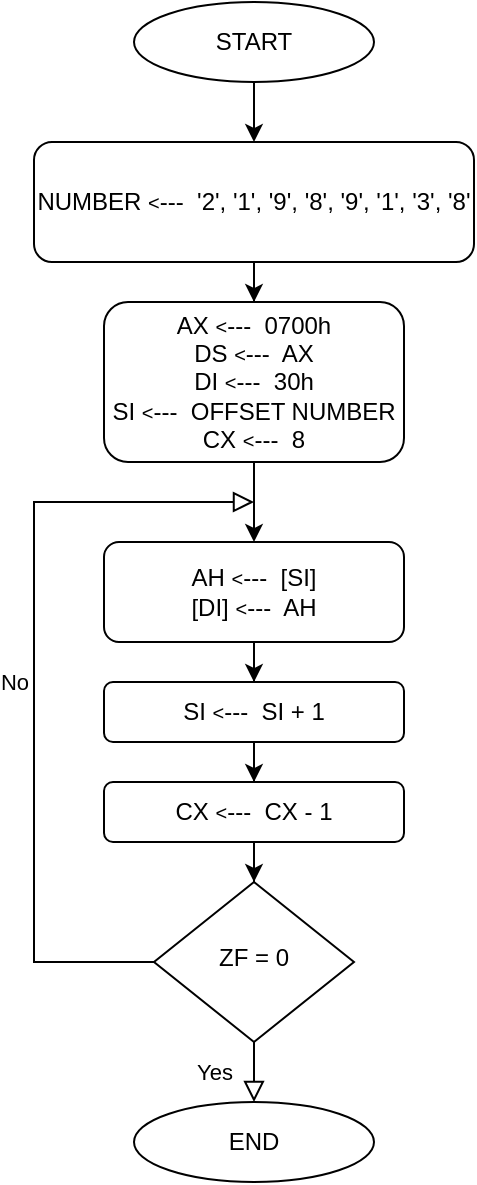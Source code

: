 <mxfile version="17.1.3" type="github">
  <diagram id="C5RBs43oDa-KdzZeNtuy" name="Page-1">
    <mxGraphModel dx="868" dy="450" grid="1" gridSize="10" guides="1" tooltips="1" connect="1" arrows="1" fold="1" page="1" pageScale="1" pageWidth="827" pageHeight="1169" math="0" shadow="0">
      <root>
        <mxCell id="WIyWlLk6GJQsqaUBKTNV-0" />
        <mxCell id="WIyWlLk6GJQsqaUBKTNV-1" parent="WIyWlLk6GJQsqaUBKTNV-0" />
        <mxCell id="aiwJGREIc-efr3pQPpea-17" value="" style="edgeStyle=orthogonalEdgeStyle;rounded=0;orthogonalLoop=1;jettySize=auto;html=1;fontSize=12;" edge="1" parent="WIyWlLk6GJQsqaUBKTNV-1" source="aiwJGREIc-efr3pQPpea-18" target="aiwJGREIc-efr3pQPpea-28">
          <mxGeometry relative="1" as="geometry" />
        </mxCell>
        <mxCell id="aiwJGREIc-efr3pQPpea-18" value="AX &lt;font size=&quot;1&quot;&gt;&amp;lt;&lt;/font&gt;---&amp;nbsp; 0700h&lt;br&gt;DS&amp;nbsp;&lt;font style=&quot;font-size: 10px&quot;&gt;&amp;lt;&lt;/font&gt;&lt;font style=&quot;font-size: 12px&quot;&gt;---&lt;/font&gt;&amp;nbsp; AX&lt;br&gt;DI&amp;nbsp;&lt;font size=&quot;1&quot;&gt;&amp;lt;&lt;/font&gt;---&amp;nbsp; 30h&lt;br&gt;SI&amp;nbsp;&lt;font size=&quot;1&quot;&gt;&amp;lt;&lt;/font&gt;---&amp;nbsp; OFFSET NUMBER&lt;br&gt;CX&amp;nbsp;&lt;font size=&quot;1&quot;&gt;&amp;lt;&lt;/font&gt;---&amp;nbsp; 8" style="rounded=1;whiteSpace=wrap;html=1;fontSize=12;glass=0;strokeWidth=1;shadow=0;" vertex="1" parent="WIyWlLk6GJQsqaUBKTNV-1">
          <mxGeometry x="175" y="270" width="150" height="80" as="geometry" />
        </mxCell>
        <mxCell id="aiwJGREIc-efr3pQPpea-19" value="Yes" style="rounded=0;html=1;jettySize=auto;orthogonalLoop=1;fontSize=11;endArrow=block;endFill=0;endSize=8;strokeWidth=1;shadow=0;labelBackgroundColor=none;edgeStyle=orthogonalEdgeStyle;entryX=0.5;entryY=0;entryDx=0;entryDy=0;" edge="1" parent="WIyWlLk6GJQsqaUBKTNV-1" source="aiwJGREIc-efr3pQPpea-21" target="aiwJGREIc-efr3pQPpea-33">
          <mxGeometry y="20" relative="1" as="geometry">
            <mxPoint as="offset" />
            <mxPoint x="250" y="700" as="targetPoint" />
            <Array as="points" />
          </mxGeometry>
        </mxCell>
        <mxCell id="aiwJGREIc-efr3pQPpea-20" value="No" style="edgeStyle=orthogonalEdgeStyle;rounded=0;html=1;jettySize=auto;orthogonalLoop=1;fontSize=11;endArrow=block;endFill=0;endSize=8;strokeWidth=1;shadow=0;labelBackgroundColor=none;" edge="1" parent="WIyWlLk6GJQsqaUBKTNV-1" source="aiwJGREIc-efr3pQPpea-21">
          <mxGeometry y="10" relative="1" as="geometry">
            <mxPoint as="offset" />
            <mxPoint x="250" y="370" as="targetPoint" />
            <Array as="points">
              <mxPoint x="140" y="600" />
              <mxPoint x="140" y="370" />
            </Array>
          </mxGeometry>
        </mxCell>
        <mxCell id="aiwJGREIc-efr3pQPpea-21" value="ZF = 0" style="rhombus;whiteSpace=wrap;html=1;shadow=0;fontFamily=Helvetica;fontSize=12;align=center;strokeWidth=1;spacing=6;spacingTop=-4;" vertex="1" parent="WIyWlLk6GJQsqaUBKTNV-1">
          <mxGeometry x="200" y="560" width="100" height="80" as="geometry" />
        </mxCell>
        <mxCell id="aiwJGREIc-efr3pQPpea-22" style="edgeStyle=orthogonalEdgeStyle;rounded=0;orthogonalLoop=1;jettySize=auto;html=1;entryX=0.5;entryY=0;entryDx=0;entryDy=0;" edge="1" parent="WIyWlLk6GJQsqaUBKTNV-1" source="aiwJGREIc-efr3pQPpea-23" target="aiwJGREIc-efr3pQPpea-26">
          <mxGeometry relative="1" as="geometry" />
        </mxCell>
        <mxCell id="aiwJGREIc-efr3pQPpea-23" value="START" style="ellipse;whiteSpace=wrap;html=1;" vertex="1" parent="WIyWlLk6GJQsqaUBKTNV-1">
          <mxGeometry x="190" y="120" width="120" height="40" as="geometry" />
        </mxCell>
        <mxCell id="aiwJGREIc-efr3pQPpea-24" style="edgeStyle=orthogonalEdgeStyle;rounded=0;orthogonalLoop=1;jettySize=auto;html=1;exitX=0.5;exitY=1;exitDx=0;exitDy=0;fontSize=9;" edge="1" parent="WIyWlLk6GJQsqaUBKTNV-1" source="aiwJGREIc-efr3pQPpea-18" target="aiwJGREIc-efr3pQPpea-18">
          <mxGeometry relative="1" as="geometry" />
        </mxCell>
        <mxCell id="aiwJGREIc-efr3pQPpea-25" style="edgeStyle=orthogonalEdgeStyle;rounded=0;orthogonalLoop=1;jettySize=auto;html=1;entryX=0.5;entryY=0;entryDx=0;entryDy=0;fontSize=9;" edge="1" parent="WIyWlLk6GJQsqaUBKTNV-1" source="aiwJGREIc-efr3pQPpea-26" target="aiwJGREIc-efr3pQPpea-18">
          <mxGeometry relative="1" as="geometry" />
        </mxCell>
        <mxCell id="aiwJGREIc-efr3pQPpea-26" value="NUMBER&amp;nbsp;&lt;font size=&quot;1&quot;&gt;&amp;lt;&lt;/font&gt;---&amp;nbsp; &#39;2&#39;, &#39;1&#39;, &#39;9&#39;, &#39;8&#39;, &#39;9&#39;, &#39;1&#39;, &#39;3&#39;, &#39;8&#39;&lt;br&gt;" style="rounded=1;whiteSpace=wrap;html=1;fontSize=12;glass=0;strokeWidth=1;shadow=0;" vertex="1" parent="WIyWlLk6GJQsqaUBKTNV-1">
          <mxGeometry x="140" y="190" width="220" height="60" as="geometry" />
        </mxCell>
        <mxCell id="aiwJGREIc-efr3pQPpea-27" value="" style="edgeStyle=orthogonalEdgeStyle;rounded=0;orthogonalLoop=1;jettySize=auto;html=1;fontSize=12;" edge="1" parent="WIyWlLk6GJQsqaUBKTNV-1" source="aiwJGREIc-efr3pQPpea-28" target="aiwJGREIc-efr3pQPpea-32">
          <mxGeometry relative="1" as="geometry" />
        </mxCell>
        <mxCell id="aiwJGREIc-efr3pQPpea-28" value="AH&amp;nbsp;&lt;font size=&quot;1&quot;&gt;&amp;lt;&lt;/font&gt;---&amp;nbsp; [SI]&lt;br&gt;[DI]&amp;nbsp;&lt;font style=&quot;font-size: 10px&quot;&gt;&amp;lt;&lt;/font&gt;&lt;font style=&quot;font-size: 12px&quot;&gt;---&lt;/font&gt;&amp;nbsp; AH&lt;br&gt;" style="rounded=1;whiteSpace=wrap;html=1;fontSize=12;glass=0;strokeWidth=1;shadow=0;" vertex="1" parent="WIyWlLk6GJQsqaUBKTNV-1">
          <mxGeometry x="175" y="390" width="150" height="50" as="geometry" />
        </mxCell>
        <mxCell id="aiwJGREIc-efr3pQPpea-29" value="" style="edgeStyle=orthogonalEdgeStyle;rounded=0;orthogonalLoop=1;jettySize=auto;html=1;fontSize=12;entryX=0.5;entryY=0;entryDx=0;entryDy=0;" edge="1" parent="WIyWlLk6GJQsqaUBKTNV-1" source="aiwJGREIc-efr3pQPpea-30" target="aiwJGREIc-efr3pQPpea-21">
          <mxGeometry relative="1" as="geometry">
            <mxPoint x="250" y="560" as="targetPoint" />
          </mxGeometry>
        </mxCell>
        <mxCell id="aiwJGREIc-efr3pQPpea-30" value="CX&amp;nbsp;&lt;font size=&quot;1&quot;&gt;&amp;lt;&lt;/font&gt;---&amp;nbsp; CX - 1" style="rounded=1;whiteSpace=wrap;html=1;fontSize=12;glass=0;strokeWidth=1;shadow=0;" vertex="1" parent="WIyWlLk6GJQsqaUBKTNV-1">
          <mxGeometry x="175" y="510" width="150" height="30" as="geometry" />
        </mxCell>
        <mxCell id="aiwJGREIc-efr3pQPpea-31" value="" style="edgeStyle=orthogonalEdgeStyle;rounded=0;orthogonalLoop=1;jettySize=auto;html=1;fontSize=12;" edge="1" parent="WIyWlLk6GJQsqaUBKTNV-1" source="aiwJGREIc-efr3pQPpea-32" target="aiwJGREIc-efr3pQPpea-30">
          <mxGeometry relative="1" as="geometry" />
        </mxCell>
        <mxCell id="aiwJGREIc-efr3pQPpea-32" value="SI&amp;nbsp;&lt;font size=&quot;1&quot;&gt;&amp;lt;&lt;/font&gt;---&amp;nbsp; SI + 1" style="rounded=1;whiteSpace=wrap;html=1;fontSize=12;glass=0;strokeWidth=1;shadow=0;" vertex="1" parent="WIyWlLk6GJQsqaUBKTNV-1">
          <mxGeometry x="175" y="460" width="150" height="30" as="geometry" />
        </mxCell>
        <mxCell id="aiwJGREIc-efr3pQPpea-33" value="END" style="ellipse;whiteSpace=wrap;html=1;" vertex="1" parent="WIyWlLk6GJQsqaUBKTNV-1">
          <mxGeometry x="190" y="670" width="120" height="40" as="geometry" />
        </mxCell>
      </root>
    </mxGraphModel>
  </diagram>
</mxfile>
